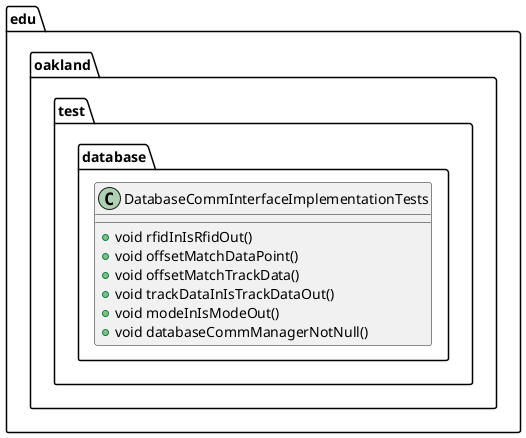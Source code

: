 @startuml DatabaseCommInterfaceImplementationTests

package edu.oakland.test.database {
    class DatabaseCommInterfaceImplementationTests {
        + void rfidInIsRfidOut()
        + void offsetMatchDataPoint()
        + void offsetMatchTrackData()
        + void trackDataInIsTrackDataOut()
        + void modeInIsModeOut()
        + void databaseCommManagerNotNull()
    }
}

@enduml
